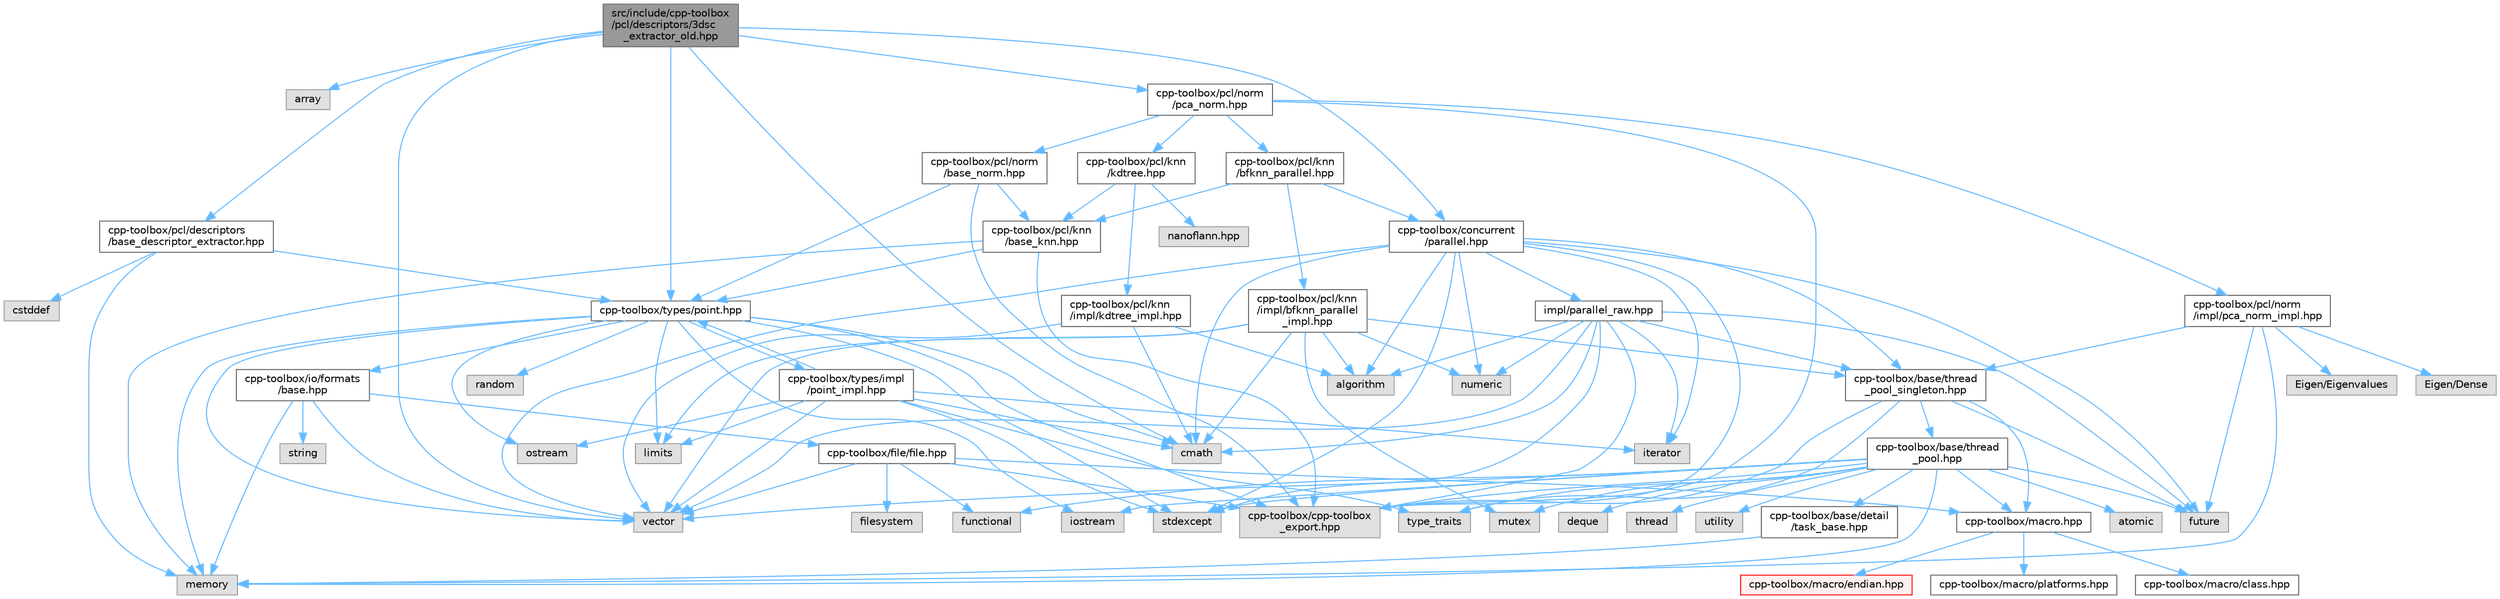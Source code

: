 digraph "src/include/cpp-toolbox/pcl/descriptors/3dsc_extractor_old.hpp"
{
 // LATEX_PDF_SIZE
  bgcolor="transparent";
  edge [fontname=Helvetica,fontsize=10,labelfontname=Helvetica,labelfontsize=10];
  node [fontname=Helvetica,fontsize=10,shape=box,height=0.2,width=0.4];
  Node1 [id="Node000001",label="src/include/cpp-toolbox\l/pcl/descriptors/3dsc\l_extractor_old.hpp",height=0.2,width=0.4,color="gray40", fillcolor="grey60", style="filled", fontcolor="black",tooltip=" "];
  Node1 -> Node2 [id="edge1_Node000001_Node000002",color="steelblue1",style="solid",tooltip=" "];
  Node2 [id="Node000002",label="array",height=0.2,width=0.4,color="grey60", fillcolor="#E0E0E0", style="filled",tooltip=" "];
  Node1 -> Node3 [id="edge2_Node000001_Node000003",color="steelblue1",style="solid",tooltip=" "];
  Node3 [id="Node000003",label="vector",height=0.2,width=0.4,color="grey60", fillcolor="#E0E0E0", style="filled",tooltip=" "];
  Node1 -> Node4 [id="edge3_Node000001_Node000004",color="steelblue1",style="solid",tooltip=" "];
  Node4 [id="Node000004",label="cmath",height=0.2,width=0.4,color="grey60", fillcolor="#E0E0E0", style="filled",tooltip=" "];
  Node1 -> Node5 [id="edge4_Node000001_Node000005",color="steelblue1",style="solid",tooltip=" "];
  Node5 [id="Node000005",label="cpp-toolbox/pcl/descriptors\l/base_descriptor_extractor.hpp",height=0.2,width=0.4,color="grey40", fillcolor="white", style="filled",URL="$base__descriptor__extractor_8hpp.html",tooltip=" "];
  Node5 -> Node6 [id="edge5_Node000005_Node000006",color="steelblue1",style="solid",tooltip=" "];
  Node6 [id="Node000006",label="cstddef",height=0.2,width=0.4,color="grey60", fillcolor="#E0E0E0", style="filled",tooltip=" "];
  Node5 -> Node7 [id="edge6_Node000005_Node000007",color="steelblue1",style="solid",tooltip=" "];
  Node7 [id="Node000007",label="memory",height=0.2,width=0.4,color="grey60", fillcolor="#E0E0E0", style="filled",tooltip=" "];
  Node5 -> Node8 [id="edge7_Node000005_Node000008",color="steelblue1",style="solid",tooltip=" "];
  Node8 [id="Node000008",label="cpp-toolbox/types/point.hpp",height=0.2,width=0.4,color="grey40", fillcolor="white", style="filled",URL="$point_8hpp.html",tooltip=" "];
  Node8 -> Node4 [id="edge8_Node000008_Node000004",color="steelblue1",style="solid",tooltip=" "];
  Node8 -> Node9 [id="edge9_Node000008_Node000009",color="steelblue1",style="solid",tooltip=" "];
  Node9 [id="Node000009",label="iostream",height=0.2,width=0.4,color="grey60", fillcolor="#E0E0E0", style="filled",tooltip=" "];
  Node8 -> Node10 [id="edge10_Node000008_Node000010",color="steelblue1",style="solid",tooltip=" "];
  Node10 [id="Node000010",label="limits",height=0.2,width=0.4,color="grey60", fillcolor="#E0E0E0", style="filled",tooltip=" "];
  Node8 -> Node7 [id="edge11_Node000008_Node000007",color="steelblue1",style="solid",tooltip=" "];
  Node8 -> Node11 [id="edge12_Node000008_Node000011",color="steelblue1",style="solid",tooltip=" "];
  Node11 [id="Node000011",label="ostream",height=0.2,width=0.4,color="grey60", fillcolor="#E0E0E0", style="filled",tooltip=" "];
  Node8 -> Node12 [id="edge13_Node000008_Node000012",color="steelblue1",style="solid",tooltip=" "];
  Node12 [id="Node000012",label="random",height=0.2,width=0.4,color="grey60", fillcolor="#E0E0E0", style="filled",tooltip=" "];
  Node8 -> Node13 [id="edge14_Node000008_Node000013",color="steelblue1",style="solid",tooltip=" "];
  Node13 [id="Node000013",label="stdexcept",height=0.2,width=0.4,color="grey60", fillcolor="#E0E0E0", style="filled",tooltip=" "];
  Node8 -> Node3 [id="edge15_Node000008_Node000003",color="steelblue1",style="solid",tooltip=" "];
  Node8 -> Node14 [id="edge16_Node000008_Node000014",color="steelblue1",style="solid",tooltip=" "];
  Node14 [id="Node000014",label="cpp-toolbox/cpp-toolbox\l_export.hpp",height=0.2,width=0.4,color="grey60", fillcolor="#E0E0E0", style="filled",tooltip=" "];
  Node8 -> Node15 [id="edge17_Node000008_Node000015",color="steelblue1",style="solid",tooltip=" "];
  Node15 [id="Node000015",label="cpp-toolbox/io/formats\l/base.hpp",height=0.2,width=0.4,color="grey40", fillcolor="white", style="filled",URL="$io_2formats_2base_8hpp.html",tooltip=" "];
  Node15 -> Node7 [id="edge18_Node000015_Node000007",color="steelblue1",style="solid",tooltip=" "];
  Node15 -> Node16 [id="edge19_Node000015_Node000016",color="steelblue1",style="solid",tooltip=" "];
  Node16 [id="Node000016",label="string",height=0.2,width=0.4,color="grey60", fillcolor="#E0E0E0", style="filled",tooltip=" "];
  Node15 -> Node3 [id="edge20_Node000015_Node000003",color="steelblue1",style="solid",tooltip=" "];
  Node15 -> Node17 [id="edge21_Node000015_Node000017",color="steelblue1",style="solid",tooltip=" "];
  Node17 [id="Node000017",label="cpp-toolbox/file/file.hpp",height=0.2,width=0.4,color="grey40", fillcolor="white", style="filled",URL="$file_8hpp.html",tooltip=" "];
  Node17 -> Node18 [id="edge22_Node000017_Node000018",color="steelblue1",style="solid",tooltip=" "];
  Node18 [id="Node000018",label="filesystem",height=0.2,width=0.4,color="grey60", fillcolor="#E0E0E0", style="filled",tooltip=" "];
  Node17 -> Node19 [id="edge23_Node000017_Node000019",color="steelblue1",style="solid",tooltip=" "];
  Node19 [id="Node000019",label="functional",height=0.2,width=0.4,color="grey60", fillcolor="#E0E0E0", style="filled",tooltip=" "];
  Node17 -> Node3 [id="edge24_Node000017_Node000003",color="steelblue1",style="solid",tooltip=" "];
  Node17 -> Node14 [id="edge25_Node000017_Node000014",color="steelblue1",style="solid",tooltip=" "];
  Node17 -> Node20 [id="edge26_Node000017_Node000020",color="steelblue1",style="solid",tooltip=" "];
  Node20 [id="Node000020",label="cpp-toolbox/macro.hpp",height=0.2,width=0.4,color="grey40", fillcolor="white", style="filled",URL="$macro_8hpp.html",tooltip="通用的编译器、平台、架构检测和实用宏定义 / Common macros for compiler, platform, architecture detection and utility macro..."];
  Node20 -> Node21 [id="edge27_Node000020_Node000021",color="steelblue1",style="solid",tooltip=" "];
  Node21 [id="Node000021",label="cpp-toolbox/macro/class.hpp",height=0.2,width=0.4,color="grey40", fillcolor="white", style="filled",URL="$class_8hpp.html",tooltip=" "];
  Node20 -> Node22 [id="edge28_Node000020_Node000022",color="steelblue1",style="solid",tooltip=" "];
  Node22 [id="Node000022",label="cpp-toolbox/macro/endian.hpp",height=0.2,width=0.4,color="red", fillcolor="#FFF0F0", style="filled",URL="$endian_8hpp.html",tooltip=" "];
  Node20 -> Node24 [id="edge29_Node000020_Node000024",color="steelblue1",style="solid",tooltip=" "];
  Node24 [id="Node000024",label="cpp-toolbox/macro/platforms.hpp",height=0.2,width=0.4,color="grey40", fillcolor="white", style="filled",URL="$platforms_8hpp.html",tooltip=" "];
  Node8 -> Node25 [id="edge30_Node000008_Node000025",color="steelblue1",style="solid",tooltip=" "];
  Node25 [id="Node000025",label="cpp-toolbox/types/impl\l/point_impl.hpp",height=0.2,width=0.4,color="grey40", fillcolor="white", style="filled",URL="$point__impl_8hpp.html",tooltip=" "];
  Node25 -> Node4 [id="edge31_Node000025_Node000004",color="steelblue1",style="solid",tooltip=" "];
  Node25 -> Node26 [id="edge32_Node000025_Node000026",color="steelblue1",style="solid",tooltip=" "];
  Node26 [id="Node000026",label="iterator",height=0.2,width=0.4,color="grey60", fillcolor="#E0E0E0", style="filled",tooltip=" "];
  Node25 -> Node10 [id="edge33_Node000025_Node000010",color="steelblue1",style="solid",tooltip=" "];
  Node25 -> Node11 [id="edge34_Node000025_Node000011",color="steelblue1",style="solid",tooltip=" "];
  Node25 -> Node13 [id="edge35_Node000025_Node000013",color="steelblue1",style="solid",tooltip=" "];
  Node25 -> Node27 [id="edge36_Node000025_Node000027",color="steelblue1",style="solid",tooltip=" "];
  Node27 [id="Node000027",label="type_traits",height=0.2,width=0.4,color="grey60", fillcolor="#E0E0E0", style="filled",tooltip=" "];
  Node25 -> Node3 [id="edge37_Node000025_Node000003",color="steelblue1",style="solid",tooltip=" "];
  Node25 -> Node8 [id="edge38_Node000025_Node000008",color="steelblue1",style="solid",tooltip=" "];
  Node1 -> Node28 [id="edge39_Node000001_Node000028",color="steelblue1",style="solid",tooltip=" "];
  Node28 [id="Node000028",label="cpp-toolbox/pcl/norm\l/pca_norm.hpp",height=0.2,width=0.4,color="grey40", fillcolor="white", style="filled",URL="$pca__norm_8hpp.html",tooltip=" "];
  Node28 -> Node14 [id="edge40_Node000028_Node000014",color="steelblue1",style="solid",tooltip=" "];
  Node28 -> Node29 [id="edge41_Node000028_Node000029",color="steelblue1",style="solid",tooltip=" "];
  Node29 [id="Node000029",label="cpp-toolbox/pcl/knn\l/bfknn_parallel.hpp",height=0.2,width=0.4,color="grey40", fillcolor="white", style="filled",URL="$bfknn__parallel_8hpp.html",tooltip=" "];
  Node29 -> Node30 [id="edge42_Node000029_Node000030",color="steelblue1",style="solid",tooltip=" "];
  Node30 [id="Node000030",label="cpp-toolbox/concurrent\l/parallel.hpp",height=0.2,width=0.4,color="grey40", fillcolor="white", style="filled",URL="$parallel_8hpp.html",tooltip=" "];
  Node30 -> Node31 [id="edge43_Node000030_Node000031",color="steelblue1",style="solid",tooltip=" "];
  Node31 [id="Node000031",label="algorithm",height=0.2,width=0.4,color="grey60", fillcolor="#E0E0E0", style="filled",tooltip=" "];
  Node30 -> Node4 [id="edge44_Node000030_Node000004",color="steelblue1",style="solid",tooltip=" "];
  Node30 -> Node32 [id="edge45_Node000030_Node000032",color="steelblue1",style="solid",tooltip=" "];
  Node32 [id="Node000032",label="future",height=0.2,width=0.4,color="grey60", fillcolor="#E0E0E0", style="filled",tooltip=" "];
  Node30 -> Node26 [id="edge46_Node000030_Node000026",color="steelblue1",style="solid",tooltip=" "];
  Node30 -> Node33 [id="edge47_Node000030_Node000033",color="steelblue1",style="solid",tooltip=" "];
  Node33 [id="Node000033",label="numeric",height=0.2,width=0.4,color="grey60", fillcolor="#E0E0E0", style="filled",tooltip=" "];
  Node30 -> Node13 [id="edge48_Node000030_Node000013",color="steelblue1",style="solid",tooltip=" "];
  Node30 -> Node3 [id="edge49_Node000030_Node000003",color="steelblue1",style="solid",tooltip=" "];
  Node30 -> Node14 [id="edge50_Node000030_Node000014",color="steelblue1",style="solid",tooltip=" "];
  Node30 -> Node34 [id="edge51_Node000030_Node000034",color="steelblue1",style="solid",tooltip=" "];
  Node34 [id="Node000034",label="cpp-toolbox/base/thread\l_pool_singleton.hpp",height=0.2,width=0.4,color="grey40", fillcolor="white", style="filled",URL="$thread__pool__singleton_8hpp.html",tooltip=" "];
  Node34 -> Node32 [id="edge52_Node000034_Node000032",color="steelblue1",style="solid",tooltip=" "];
  Node34 -> Node27 [id="edge53_Node000034_Node000027",color="steelblue1",style="solid",tooltip=" "];
  Node34 -> Node14 [id="edge54_Node000034_Node000014",color="steelblue1",style="solid",tooltip=" "];
  Node34 -> Node20 [id="edge55_Node000034_Node000020",color="steelblue1",style="solid",tooltip=" "];
  Node34 -> Node35 [id="edge56_Node000034_Node000035",color="steelblue1",style="solid",tooltip=" "];
  Node35 [id="Node000035",label="cpp-toolbox/base/thread\l_pool.hpp",height=0.2,width=0.4,color="grey40", fillcolor="white", style="filled",URL="$thread__pool_8hpp.html",tooltip=" "];
  Node35 -> Node36 [id="edge57_Node000035_Node000036",color="steelblue1",style="solid",tooltip=" "];
  Node36 [id="Node000036",label="atomic",height=0.2,width=0.4,color="grey60", fillcolor="#E0E0E0", style="filled",tooltip=" "];
  Node35 -> Node37 [id="edge58_Node000035_Node000037",color="steelblue1",style="solid",tooltip=" "];
  Node37 [id="Node000037",label="deque",height=0.2,width=0.4,color="grey60", fillcolor="#E0E0E0", style="filled",tooltip=" "];
  Node35 -> Node19 [id="edge59_Node000035_Node000019",color="steelblue1",style="solid",tooltip=" "];
  Node35 -> Node32 [id="edge60_Node000035_Node000032",color="steelblue1",style="solid",tooltip=" "];
  Node35 -> Node9 [id="edge61_Node000035_Node000009",color="steelblue1",style="solid",tooltip=" "];
  Node35 -> Node7 [id="edge62_Node000035_Node000007",color="steelblue1",style="solid",tooltip=" "];
  Node35 -> Node38 [id="edge63_Node000035_Node000038",color="steelblue1",style="solid",tooltip=" "];
  Node38 [id="Node000038",label="mutex",height=0.2,width=0.4,color="grey60", fillcolor="#E0E0E0", style="filled",tooltip=" "];
  Node35 -> Node13 [id="edge64_Node000035_Node000013",color="steelblue1",style="solid",tooltip=" "];
  Node35 -> Node39 [id="edge65_Node000035_Node000039",color="steelblue1",style="solid",tooltip=" "];
  Node39 [id="Node000039",label="thread",height=0.2,width=0.4,color="grey60", fillcolor="#E0E0E0", style="filled",tooltip=" "];
  Node35 -> Node27 [id="edge66_Node000035_Node000027",color="steelblue1",style="solid",tooltip=" "];
  Node35 -> Node40 [id="edge67_Node000035_Node000040",color="steelblue1",style="solid",tooltip=" "];
  Node40 [id="Node000040",label="utility",height=0.2,width=0.4,color="grey60", fillcolor="#E0E0E0", style="filled",tooltip=" "];
  Node35 -> Node3 [id="edge68_Node000035_Node000003",color="steelblue1",style="solid",tooltip=" "];
  Node35 -> Node41 [id="edge69_Node000035_Node000041",color="steelblue1",style="solid",tooltip=" "];
  Node41 [id="Node000041",label="cpp-toolbox/base/detail\l/task_base.hpp",height=0.2,width=0.4,color="grey40", fillcolor="white", style="filled",URL="$task__base_8hpp.html",tooltip=" "];
  Node41 -> Node7 [id="edge70_Node000041_Node000007",color="steelblue1",style="solid",tooltip=" "];
  Node35 -> Node14 [id="edge71_Node000035_Node000014",color="steelblue1",style="solid",tooltip=" "];
  Node35 -> Node20 [id="edge72_Node000035_Node000020",color="steelblue1",style="solid",tooltip=" "];
  Node30 -> Node42 [id="edge73_Node000030_Node000042",color="steelblue1",style="solid",tooltip=" "];
  Node42 [id="Node000042",label="impl/parallel_raw.hpp",height=0.2,width=0.4,color="grey40", fillcolor="white", style="filled",URL="$parallel__raw_8hpp.html",tooltip=" "];
  Node42 -> Node31 [id="edge74_Node000042_Node000031",color="steelblue1",style="solid",tooltip=" "];
  Node42 -> Node4 [id="edge75_Node000042_Node000004",color="steelblue1",style="solid",tooltip=" "];
  Node42 -> Node32 [id="edge76_Node000042_Node000032",color="steelblue1",style="solid",tooltip=" "];
  Node42 -> Node26 [id="edge77_Node000042_Node000026",color="steelblue1",style="solid",tooltip=" "];
  Node42 -> Node33 [id="edge78_Node000042_Node000033",color="steelblue1",style="solid",tooltip=" "];
  Node42 -> Node13 [id="edge79_Node000042_Node000013",color="steelblue1",style="solid",tooltip=" "];
  Node42 -> Node3 [id="edge80_Node000042_Node000003",color="steelblue1",style="solid",tooltip=" "];
  Node42 -> Node34 [id="edge81_Node000042_Node000034",color="steelblue1",style="solid",tooltip=" "];
  Node42 -> Node14 [id="edge82_Node000042_Node000014",color="steelblue1",style="solid",tooltip=" "];
  Node29 -> Node43 [id="edge83_Node000029_Node000043",color="steelblue1",style="solid",tooltip=" "];
  Node43 [id="Node000043",label="cpp-toolbox/pcl/knn\l/base_knn.hpp",height=0.2,width=0.4,color="grey40", fillcolor="white", style="filled",URL="$base__knn_8hpp.html",tooltip=" "];
  Node43 -> Node7 [id="edge84_Node000043_Node000007",color="steelblue1",style="solid",tooltip=" "];
  Node43 -> Node14 [id="edge85_Node000043_Node000014",color="steelblue1",style="solid",tooltip=" "];
  Node43 -> Node8 [id="edge86_Node000043_Node000008",color="steelblue1",style="solid",tooltip=" "];
  Node29 -> Node44 [id="edge87_Node000029_Node000044",color="steelblue1",style="solid",tooltip=" "];
  Node44 [id="Node000044",label="cpp-toolbox/pcl/knn\l/impl/bfknn_parallel\l_impl.hpp",height=0.2,width=0.4,color="grey40", fillcolor="white", style="filled",URL="$bfknn__parallel__impl_8hpp.html",tooltip=" "];
  Node44 -> Node31 [id="edge88_Node000044_Node000031",color="steelblue1",style="solid",tooltip=" "];
  Node44 -> Node4 [id="edge89_Node000044_Node000004",color="steelblue1",style="solid",tooltip=" "];
  Node44 -> Node10 [id="edge90_Node000044_Node000010",color="steelblue1",style="solid",tooltip=" "];
  Node44 -> Node38 [id="edge91_Node000044_Node000038",color="steelblue1",style="solid",tooltip=" "];
  Node44 -> Node33 [id="edge92_Node000044_Node000033",color="steelblue1",style="solid",tooltip=" "];
  Node44 -> Node3 [id="edge93_Node000044_Node000003",color="steelblue1",style="solid",tooltip=" "];
  Node44 -> Node34 [id="edge94_Node000044_Node000034",color="steelblue1",style="solid",tooltip=" "];
  Node28 -> Node45 [id="edge95_Node000028_Node000045",color="steelblue1",style="solid",tooltip=" "];
  Node45 [id="Node000045",label="cpp-toolbox/pcl/knn\l/kdtree.hpp",height=0.2,width=0.4,color="grey40", fillcolor="white", style="filled",URL="$kdtree_8hpp.html",tooltip=" "];
  Node45 -> Node43 [id="edge96_Node000045_Node000043",color="steelblue1",style="solid",tooltip=" "];
  Node45 -> Node46 [id="edge97_Node000045_Node000046",color="steelblue1",style="solid",tooltip=" "];
  Node46 [id="Node000046",label="nanoflann.hpp",height=0.2,width=0.4,color="grey60", fillcolor="#E0E0E0", style="filled",tooltip=" "];
  Node45 -> Node47 [id="edge98_Node000045_Node000047",color="steelblue1",style="solid",tooltip=" "];
  Node47 [id="Node000047",label="cpp-toolbox/pcl/knn\l/impl/kdtree_impl.hpp",height=0.2,width=0.4,color="grey40", fillcolor="white", style="filled",URL="$kdtree__impl_8hpp.html",tooltip=" "];
  Node47 -> Node31 [id="edge99_Node000047_Node000031",color="steelblue1",style="solid",tooltip=" "];
  Node47 -> Node4 [id="edge100_Node000047_Node000004",color="steelblue1",style="solid",tooltip=" "];
  Node47 -> Node3 [id="edge101_Node000047_Node000003",color="steelblue1",style="solid",tooltip=" "];
  Node28 -> Node48 [id="edge102_Node000028_Node000048",color="steelblue1",style="solid",tooltip=" "];
  Node48 [id="Node000048",label="cpp-toolbox/pcl/norm\l/base_norm.hpp",height=0.2,width=0.4,color="grey40", fillcolor="white", style="filled",URL="$base__norm_8hpp.html",tooltip=" "];
  Node48 -> Node14 [id="edge103_Node000048_Node000014",color="steelblue1",style="solid",tooltip=" "];
  Node48 -> Node43 [id="edge104_Node000048_Node000043",color="steelblue1",style="solid",tooltip=" "];
  Node48 -> Node8 [id="edge105_Node000048_Node000008",color="steelblue1",style="solid",tooltip=" "];
  Node28 -> Node49 [id="edge106_Node000028_Node000049",color="steelblue1",style="solid",tooltip=" "];
  Node49 [id="Node000049",label="cpp-toolbox/pcl/norm\l/impl/pca_norm_impl.hpp",height=0.2,width=0.4,color="grey40", fillcolor="white", style="filled",URL="$pca__norm__impl_8hpp.html",tooltip=" "];
  Node49 -> Node50 [id="edge107_Node000049_Node000050",color="steelblue1",style="solid",tooltip=" "];
  Node50 [id="Node000050",label="Eigen/Dense",height=0.2,width=0.4,color="grey60", fillcolor="#E0E0E0", style="filled",tooltip=" "];
  Node49 -> Node51 [id="edge108_Node000049_Node000051",color="steelblue1",style="solid",tooltip=" "];
  Node51 [id="Node000051",label="Eigen/Eigenvalues",height=0.2,width=0.4,color="grey60", fillcolor="#E0E0E0", style="filled",tooltip=" "];
  Node49 -> Node34 [id="edge109_Node000049_Node000034",color="steelblue1",style="solid",tooltip=" "];
  Node49 -> Node32 [id="edge110_Node000049_Node000032",color="steelblue1",style="solid",tooltip=" "];
  Node49 -> Node7 [id="edge111_Node000049_Node000007",color="steelblue1",style="solid",tooltip=" "];
  Node1 -> Node8 [id="edge112_Node000001_Node000008",color="steelblue1",style="solid",tooltip=" "];
  Node1 -> Node30 [id="edge113_Node000001_Node000030",color="steelblue1",style="solid",tooltip=" "];
}
